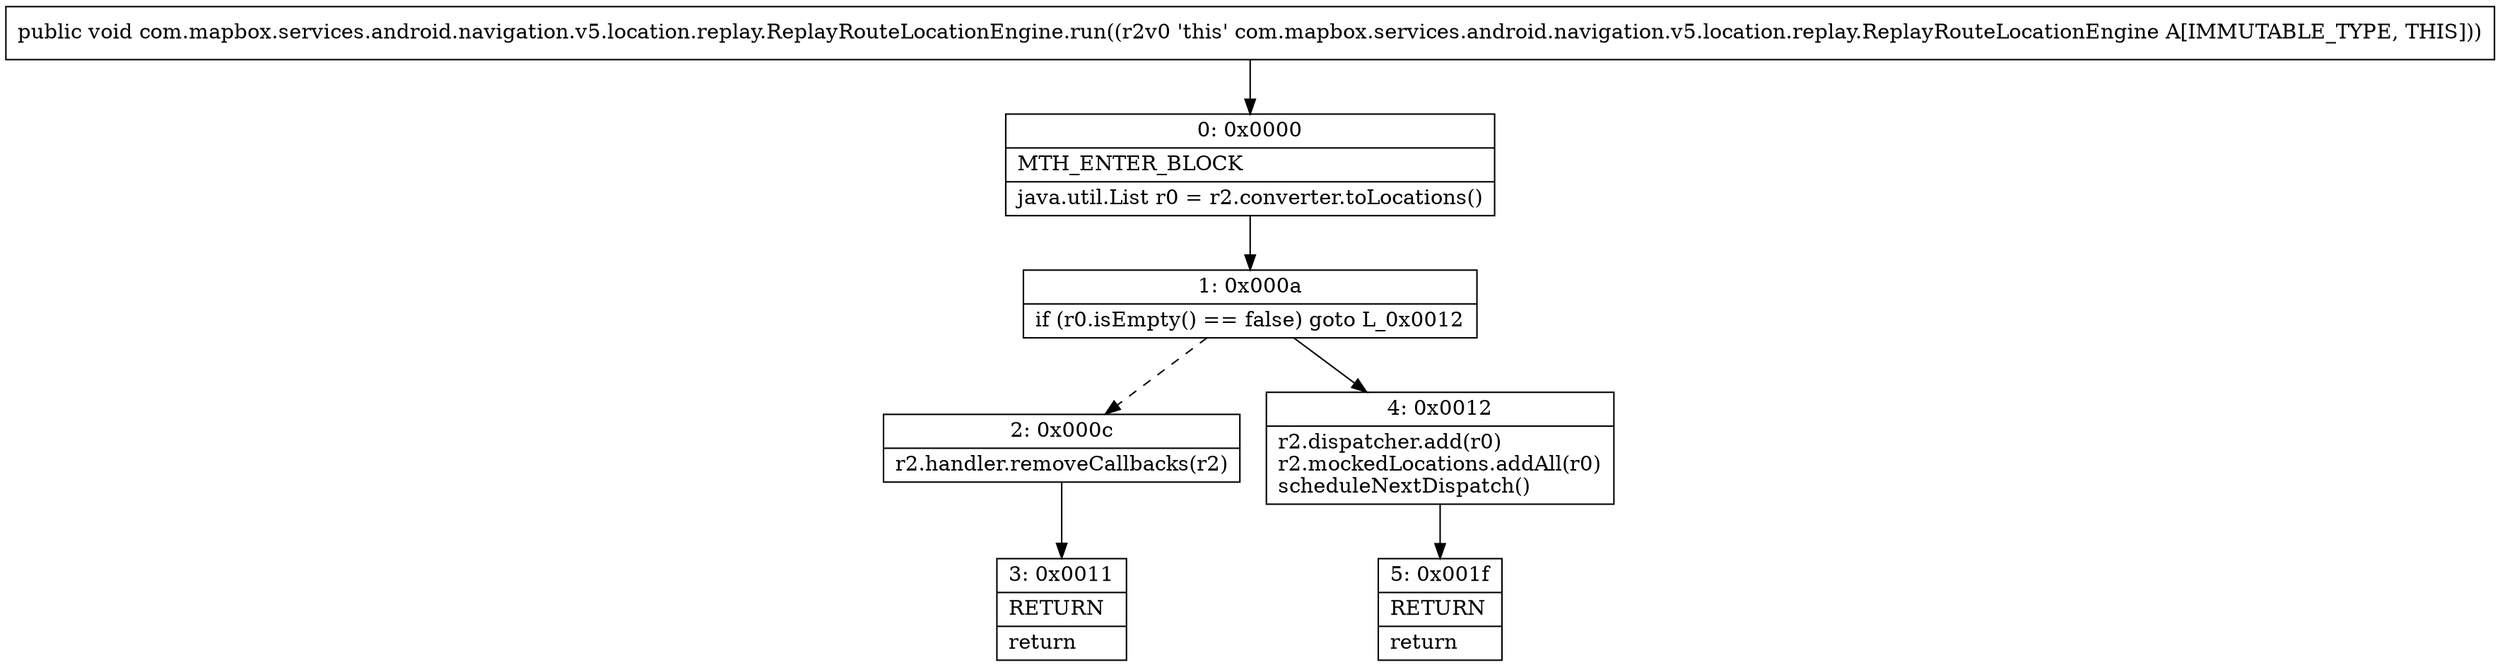 digraph "CFG forcom.mapbox.services.android.navigation.v5.location.replay.ReplayRouteLocationEngine.run()V" {
Node_0 [shape=record,label="{0\:\ 0x0000|MTH_ENTER_BLOCK\l|java.util.List r0 = r2.converter.toLocations()\l}"];
Node_1 [shape=record,label="{1\:\ 0x000a|if (r0.isEmpty() == false) goto L_0x0012\l}"];
Node_2 [shape=record,label="{2\:\ 0x000c|r2.handler.removeCallbacks(r2)\l}"];
Node_3 [shape=record,label="{3\:\ 0x0011|RETURN\l|return\l}"];
Node_4 [shape=record,label="{4\:\ 0x0012|r2.dispatcher.add(r0)\lr2.mockedLocations.addAll(r0)\lscheduleNextDispatch()\l}"];
Node_5 [shape=record,label="{5\:\ 0x001f|RETURN\l|return\l}"];
MethodNode[shape=record,label="{public void com.mapbox.services.android.navigation.v5.location.replay.ReplayRouteLocationEngine.run((r2v0 'this' com.mapbox.services.android.navigation.v5.location.replay.ReplayRouteLocationEngine A[IMMUTABLE_TYPE, THIS])) }"];
MethodNode -> Node_0;
Node_0 -> Node_1;
Node_1 -> Node_2[style=dashed];
Node_1 -> Node_4;
Node_2 -> Node_3;
Node_4 -> Node_5;
}

